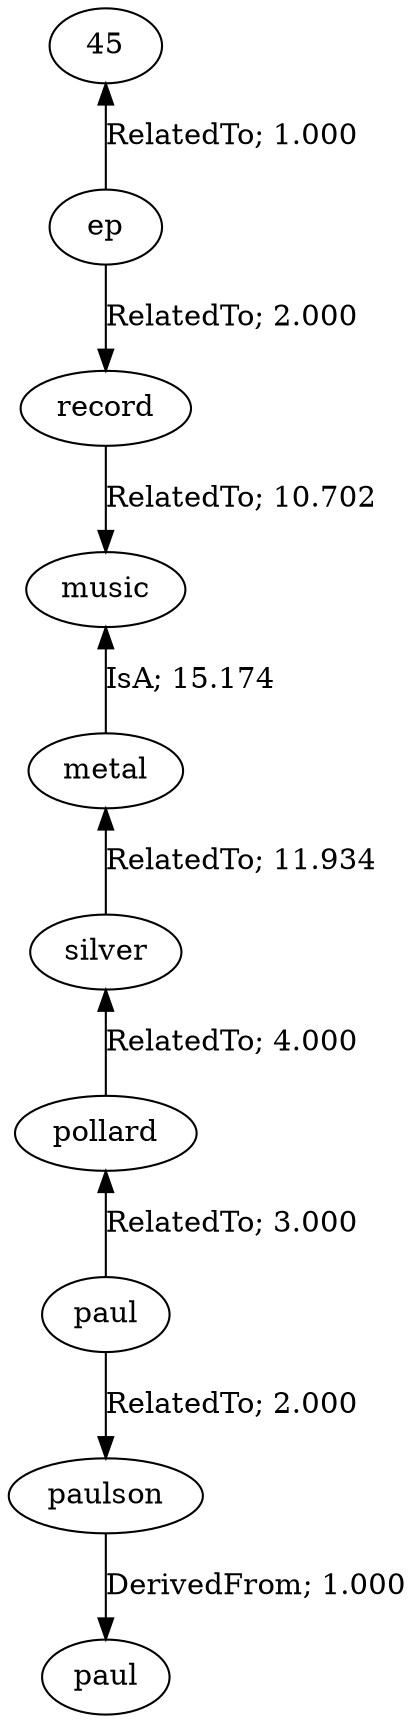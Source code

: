 // The path the concepts from "45" to "paul".Path Length: 9; Weight Sum: 50.810480787894754; Average Weight: 5.645608976432751
digraph "9_b---45-paul---PLen9_WSum50.810_WAvg5.646" {
	0 [label=45]
	1 [label=ep]
	2 [label=record]
	3 [label=music]
	4 [label=metal]
	5 [label=silver]
	6 [label=pollard]
	7 [label=paul]
	8 [label=paulson]
	9 [label=paul]
	0 -> 1 [label="RelatedTo; 1.000" dir=back weight=1.000]
	1 -> 2 [label="RelatedTo; 2.000" dir=forward weight=2.000]
	2 -> 3 [label="RelatedTo; 10.702" dir=forward weight=10.702]
	3 -> 4 [label="IsA; 15.174" dir=back weight=15.174]
	4 -> 5 [label="RelatedTo; 11.934" dir=back weight=11.934]
	5 -> 6 [label="RelatedTo; 4.000" dir=back weight=4.000]
	6 -> 7 [label="RelatedTo; 3.000" dir=back weight=3.000]
	7 -> 8 [label="RelatedTo; 2.000" dir=forward weight=2.000]
	8 -> 9 [label="DerivedFrom; 1.000" dir=forward weight=1.000]
}

